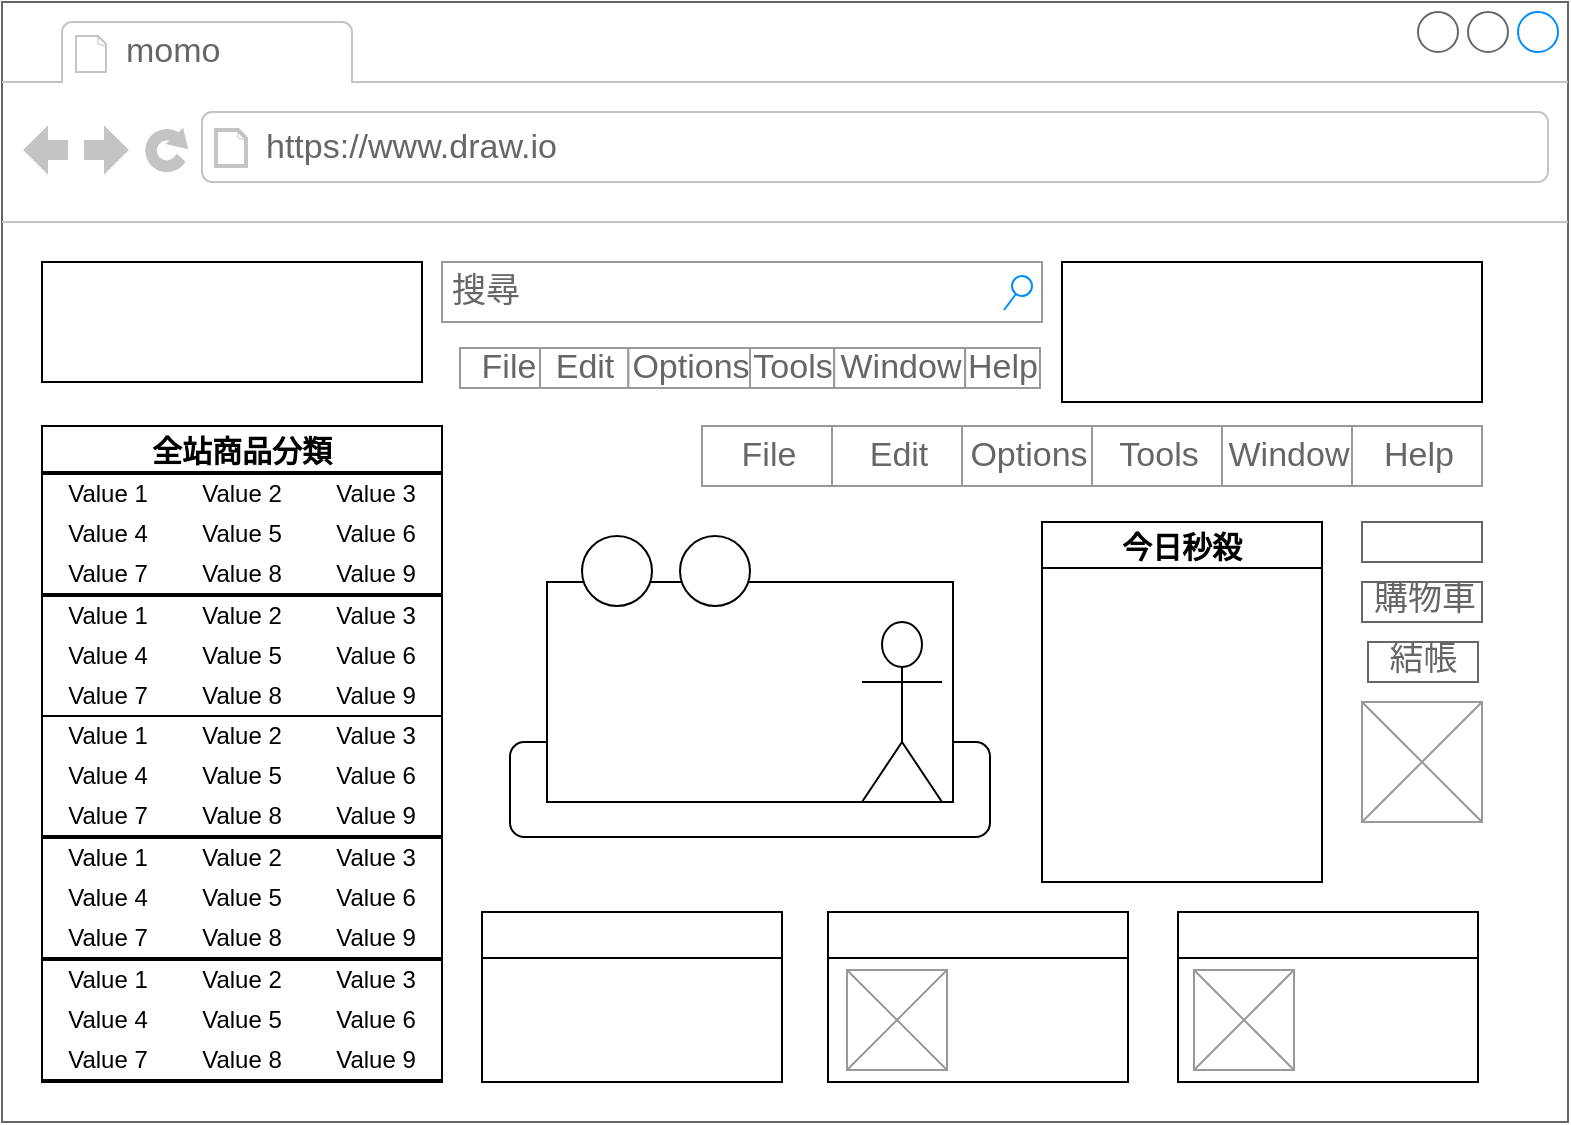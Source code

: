 <mxfile>
    <diagram id="hJ0c-v4INaKqg9jSttW8" name="第1頁">
        <mxGraphModel dx="832" dy="563" grid="1" gridSize="10" guides="1" tooltips="1" connect="1" arrows="1" fold="1" page="1" pageScale="1" pageWidth="827" pageHeight="1169" math="0" shadow="0">
            <root>
                <mxCell id="0"/>
                <mxCell id="1" parent="0"/>
                <mxCell id="2" value="" style="strokeWidth=1;shadow=0;dashed=0;align=center;html=1;shape=mxgraph.mockup.containers.browserWindow;rSize=0;strokeColor=#666666;strokeColor2=#008cff;strokeColor3=#c4c4c4;mainText=,;recursiveResize=0;" parent="1" vertex="1">
                    <mxGeometry x="22" y="40" width="783" height="560" as="geometry"/>
                </mxCell>
                <mxCell id="3" value="momo" style="strokeWidth=1;shadow=0;dashed=0;align=center;html=1;shape=mxgraph.mockup.containers.anchor;fontSize=17;fontColor=#666666;align=left;" parent="2" vertex="1">
                    <mxGeometry x="60" y="12" width="110" height="26" as="geometry"/>
                </mxCell>
                <mxCell id="4" value="https://www.draw.io" style="strokeWidth=1;shadow=0;dashed=0;align=center;html=1;shape=mxgraph.mockup.containers.anchor;rSize=0;fontSize=17;fontColor=#666666;align=left;" parent="2" vertex="1">
                    <mxGeometry x="130" y="60" width="250" height="26" as="geometry"/>
                </mxCell>
                <mxCell id="12" value="" style="rounded=0;whiteSpace=wrap;html=1;" parent="2" vertex="1">
                    <mxGeometry x="20" y="130" width="190" height="60" as="geometry"/>
                </mxCell>
                <mxCell id="13" value="" style="rounded=0;whiteSpace=wrap;html=1;" parent="2" vertex="1">
                    <mxGeometry x="530" y="130" width="210" height="70" as="geometry"/>
                </mxCell>
                <mxCell id="5" value="" style="strokeWidth=1;shadow=0;dashed=0;align=center;html=1;shape=mxgraph.mockup.forms.rrect;rSize=0;strokeColor=#999999;" parent="2" vertex="1">
                    <mxGeometry x="350" y="212" width="390" height="30" as="geometry"/>
                </mxCell>
                <mxCell id="6" value="File" style="strokeColor=inherit;fillColor=inherit;gradientColor=inherit;strokeWidth=1;shadow=0;dashed=0;align=center;html=1;shape=mxgraph.mockup.forms.rrect;rSize=0;fontSize=17;fontColor=#666666;" parent="5" vertex="1">
                    <mxGeometry width="65" height="30" as="geometry"/>
                </mxCell>
                <mxCell id="7" value="Edit" style="strokeColor=inherit;fillColor=inherit;gradientColor=inherit;strokeWidth=1;shadow=0;dashed=0;align=center;html=1;shape=mxgraph.mockup.forms.rrect;rSize=0;fontSize=17;fontColor=#666666;" parent="5" vertex="1">
                    <mxGeometry x="65" width="65" height="30" as="geometry"/>
                </mxCell>
                <mxCell id="8" value="Options" style="strokeColor=inherit;fillColor=inherit;gradientColor=inherit;strokeWidth=1;shadow=0;dashed=0;align=center;html=1;shape=mxgraph.mockup.forms.rrect;rSize=0;fontSize=17;fontColor=#666666;" parent="5" vertex="1">
                    <mxGeometry x="130" width="65" height="30" as="geometry"/>
                </mxCell>
                <mxCell id="9" value="Tools" style="strokeColor=inherit;fillColor=inherit;gradientColor=inherit;strokeWidth=1;shadow=0;dashed=0;align=center;html=1;shape=mxgraph.mockup.forms.rrect;rSize=0;fontSize=17;fontColor=#666666;" parent="5" vertex="1">
                    <mxGeometry x="195.0" width="65" height="30" as="geometry"/>
                </mxCell>
                <mxCell id="10" value="Window" style="strokeColor=inherit;fillColor=inherit;gradientColor=inherit;strokeWidth=1;shadow=0;dashed=0;align=center;html=1;shape=mxgraph.mockup.forms.rrect;rSize=0;fontSize=17;fontColor=#666666;" parent="5" vertex="1">
                    <mxGeometry x="260" width="65" height="30" as="geometry"/>
                </mxCell>
                <mxCell id="11" value="Help" style="strokeColor=inherit;fillColor=inherit;gradientColor=inherit;strokeWidth=1;shadow=0;dashed=0;align=center;html=1;shape=mxgraph.mockup.forms.rrect;rSize=0;fontSize=17;fontColor=#666666;" parent="5" vertex="1">
                    <mxGeometry x="325" width="65" height="30" as="geometry"/>
                </mxCell>
                <mxCell id="26" value="搜尋" style="strokeWidth=1;shadow=0;dashed=0;align=center;html=1;shape=mxgraph.mockup.forms.searchBox;strokeColor=#999999;mainText=;strokeColor2=#008cff;fontColor=#666666;fontSize=17;align=left;spacingLeft=3;" parent="2" vertex="1">
                    <mxGeometry x="220" y="130" width="300" height="30" as="geometry"/>
                </mxCell>
                <mxCell id="27" value="" style="strokeWidth=1;shadow=0;dashed=0;align=center;html=1;shape=mxgraph.mockup.forms.rrect;rSize=0;strokeColor=#999999;spacing=2;fontSize=3;fillColor=default;" parent="2" vertex="1">
                    <mxGeometry x="229" y="173" width="290" height="20" as="geometry"/>
                </mxCell>
                <mxCell id="28" value="File" style="strokeColor=inherit;fillColor=inherit;gradientColor=inherit;strokeWidth=1;shadow=0;dashed=0;align=center;html=1;shape=mxgraph.mockup.forms.rrect;rSize=0;fontSize=17;fontColor=#666666;" parent="27" vertex="1">
                    <mxGeometry width="48.34" height="20" as="geometry"/>
                </mxCell>
                <mxCell id="29" value="Edit" style="strokeColor=inherit;fillColor=inherit;gradientColor=inherit;strokeWidth=1;shadow=0;dashed=0;align=center;html=1;shape=mxgraph.mockup.forms.rrect;rSize=0;fontSize=17;fontColor=#666666;" parent="27" vertex="1">
                    <mxGeometry x="40" width="44.19" height="20" as="geometry"/>
                </mxCell>
                <mxCell id="30" value="Options" style="strokeColor=inherit;fillColor=inherit;gradientColor=inherit;strokeWidth=1;shadow=0;dashed=0;align=center;html=1;shape=mxgraph.mockup.forms.rrect;rSize=0;fontSize=17;fontColor=#666666;" parent="27" vertex="1">
                    <mxGeometry x="84.194" width="60.806" height="20" as="geometry"/>
                </mxCell>
                <mxCell id="31" value="Tools" style="strokeColor=inherit;fillColor=inherit;gradientColor=inherit;strokeWidth=1;shadow=0;dashed=0;align=center;html=1;shape=mxgraph.mockup.forms.rrect;rSize=0;fontSize=17;fontColor=#666666;" parent="27" vertex="1">
                    <mxGeometry x="145" width="42.097" height="20" as="geometry"/>
                </mxCell>
                <mxCell id="32" value="Window" style="strokeColor=inherit;fillColor=inherit;gradientColor=inherit;strokeWidth=1;shadow=0;dashed=0;align=center;html=1;shape=mxgraph.mockup.forms.rrect;rSize=0;fontSize=17;fontColor=#666666;" parent="27" vertex="1">
                    <mxGeometry x="187.097" width="65.484" height="20" as="geometry"/>
                </mxCell>
                <mxCell id="33" value="Help" style="strokeColor=inherit;fillColor=inherit;gradientColor=inherit;strokeWidth=1;shadow=0;dashed=0;align=center;html=1;shape=mxgraph.mockup.forms.rrect;rSize=0;fontSize=17;fontColor=#666666;" parent="27" vertex="1">
                    <mxGeometry x="252.581" width="37.419" height="20" as="geometry"/>
                </mxCell>
                <mxCell id="37" value="全站商品分類" style="swimlane;strokeWidth=1;fontSize=15;fillColor=default;startSize=23;" parent="2" vertex="1">
                    <mxGeometry x="20" y="212" width="200" height="328" as="geometry"/>
                </mxCell>
                <mxCell id="122" value="" style="shape=table;html=1;whiteSpace=wrap;startSize=0;container=1;collapsible=0;childLayout=tableLayout;columnLines=0;rowLines=0;fontSize=15;" parent="37" vertex="1">
                    <mxGeometry y="85" width="200" height="60" as="geometry"/>
                </mxCell>
                <mxCell id="123" value="" style="shape=tableRow;horizontal=0;startSize=0;swimlaneHead=0;swimlaneBody=0;top=0;left=0;bottom=0;right=0;collapsible=0;dropTarget=0;fillColor=none;points=[[0,0.5],[1,0.5]];portConstraint=eastwest;fontSize=15;" parent="122" vertex="1">
                    <mxGeometry width="200" height="20" as="geometry"/>
                </mxCell>
                <mxCell id="124" value="Value 1" style="shape=partialRectangle;html=1;whiteSpace=wrap;connectable=0;fillColor=none;top=0;left=0;bottom=0;right=0;overflow=hidden;fontSize=12;" parent="123" vertex="1">
                    <mxGeometry width="66" height="20" as="geometry">
                        <mxRectangle width="66" height="20" as="alternateBounds"/>
                    </mxGeometry>
                </mxCell>
                <mxCell id="125" value="Value 2" style="shape=partialRectangle;html=1;whiteSpace=wrap;connectable=0;fillColor=none;top=0;left=0;bottom=0;right=0;overflow=hidden;fontSize=12;" parent="123" vertex="1">
                    <mxGeometry x="66" width="68" height="20" as="geometry">
                        <mxRectangle width="68" height="20" as="alternateBounds"/>
                    </mxGeometry>
                </mxCell>
                <mxCell id="126" value="Value 3" style="shape=partialRectangle;html=1;whiteSpace=wrap;connectable=0;fillColor=none;top=0;left=0;bottom=0;right=0;overflow=hidden;fontSize=12;" parent="123" vertex="1">
                    <mxGeometry x="134" width="66" height="20" as="geometry">
                        <mxRectangle width="66" height="20" as="alternateBounds"/>
                    </mxGeometry>
                </mxCell>
                <mxCell id="127" value="" style="shape=tableRow;horizontal=0;startSize=0;swimlaneHead=0;swimlaneBody=0;top=0;left=0;bottom=0;right=0;collapsible=0;dropTarget=0;fillColor=none;points=[[0,0.5],[1,0.5]];portConstraint=eastwest;fontSize=15;" parent="122" vertex="1">
                    <mxGeometry y="20" width="200" height="20" as="geometry"/>
                </mxCell>
                <mxCell id="128" value="Value 4" style="shape=partialRectangle;html=1;whiteSpace=wrap;connectable=0;fillColor=none;top=0;left=0;bottom=0;right=0;overflow=hidden;fontSize=12;" parent="127" vertex="1">
                    <mxGeometry width="66" height="20" as="geometry">
                        <mxRectangle width="66" height="20" as="alternateBounds"/>
                    </mxGeometry>
                </mxCell>
                <mxCell id="129" value="Value 5" style="shape=partialRectangle;html=1;whiteSpace=wrap;connectable=0;fillColor=none;top=0;left=0;bottom=0;right=0;overflow=hidden;fontSize=12;" parent="127" vertex="1">
                    <mxGeometry x="66" width="68" height="20" as="geometry">
                        <mxRectangle width="68" height="20" as="alternateBounds"/>
                    </mxGeometry>
                </mxCell>
                <mxCell id="130" value="Value 6" style="shape=partialRectangle;html=1;whiteSpace=wrap;connectable=0;fillColor=none;top=0;left=0;bottom=0;right=0;overflow=hidden;fontSize=12;" parent="127" vertex="1">
                    <mxGeometry x="134" width="66" height="20" as="geometry">
                        <mxRectangle width="66" height="20" as="alternateBounds"/>
                    </mxGeometry>
                </mxCell>
                <mxCell id="131" value="" style="shape=tableRow;horizontal=0;startSize=0;swimlaneHead=0;swimlaneBody=0;top=0;left=0;bottom=0;right=0;collapsible=0;dropTarget=0;fillColor=none;points=[[0,0.5],[1,0.5]];portConstraint=eastwest;fontSize=15;" parent="122" vertex="1">
                    <mxGeometry y="40" width="200" height="20" as="geometry"/>
                </mxCell>
                <mxCell id="132" value="Value 7" style="shape=partialRectangle;html=1;whiteSpace=wrap;connectable=0;fillColor=none;top=0;left=0;bottom=0;right=0;overflow=hidden;fontSize=12;" parent="131" vertex="1">
                    <mxGeometry width="66" height="20" as="geometry">
                        <mxRectangle width="66" height="20" as="alternateBounds"/>
                    </mxGeometry>
                </mxCell>
                <mxCell id="133" value="Value 8" style="shape=partialRectangle;html=1;whiteSpace=wrap;connectable=0;fillColor=none;top=0;left=0;bottom=0;right=0;overflow=hidden;fontSize=12;" parent="131" vertex="1">
                    <mxGeometry x="66" width="68" height="20" as="geometry">
                        <mxRectangle width="68" height="20" as="alternateBounds"/>
                    </mxGeometry>
                </mxCell>
                <mxCell id="134" value="Value 9" style="shape=partialRectangle;html=1;whiteSpace=wrap;connectable=0;fillColor=none;top=0;left=0;bottom=0;right=0;overflow=hidden;fontSize=12;" parent="131" vertex="1">
                    <mxGeometry x="134" width="66" height="20" as="geometry">
                        <mxRectangle width="66" height="20" as="alternateBounds"/>
                    </mxGeometry>
                </mxCell>
                <mxCell id="135" value="" style="shape=table;html=1;whiteSpace=wrap;startSize=0;container=1;collapsible=0;childLayout=tableLayout;columnLines=0;rowLines=0;fontSize=15;" parent="37" vertex="1">
                    <mxGeometry y="145" width="200" height="60" as="geometry"/>
                </mxCell>
                <mxCell id="136" value="" style="shape=tableRow;horizontal=0;startSize=0;swimlaneHead=0;swimlaneBody=0;top=0;left=0;bottom=0;right=0;collapsible=0;dropTarget=0;fillColor=none;points=[[0,0.5],[1,0.5]];portConstraint=eastwest;fontSize=15;" parent="135" vertex="1">
                    <mxGeometry width="200" height="20" as="geometry"/>
                </mxCell>
                <mxCell id="137" value="Value 1" style="shape=partialRectangle;html=1;whiteSpace=wrap;connectable=0;fillColor=none;top=0;left=0;bottom=0;right=0;overflow=hidden;fontSize=12;" parent="136" vertex="1">
                    <mxGeometry width="66" height="20" as="geometry">
                        <mxRectangle width="66" height="20" as="alternateBounds"/>
                    </mxGeometry>
                </mxCell>
                <mxCell id="138" value="Value 2" style="shape=partialRectangle;html=1;whiteSpace=wrap;connectable=0;fillColor=none;top=0;left=0;bottom=0;right=0;overflow=hidden;fontSize=12;" parent="136" vertex="1">
                    <mxGeometry x="66" width="68" height="20" as="geometry">
                        <mxRectangle width="68" height="20" as="alternateBounds"/>
                    </mxGeometry>
                </mxCell>
                <mxCell id="139" value="Value 3" style="shape=partialRectangle;html=1;whiteSpace=wrap;connectable=0;fillColor=none;top=0;left=0;bottom=0;right=0;overflow=hidden;fontSize=12;" parent="136" vertex="1">
                    <mxGeometry x="134" width="66" height="20" as="geometry">
                        <mxRectangle width="66" height="20" as="alternateBounds"/>
                    </mxGeometry>
                </mxCell>
                <mxCell id="140" value="" style="shape=tableRow;horizontal=0;startSize=0;swimlaneHead=0;swimlaneBody=0;top=0;left=0;bottom=0;right=0;collapsible=0;dropTarget=0;fillColor=none;points=[[0,0.5],[1,0.5]];portConstraint=eastwest;fontSize=15;" parent="135" vertex="1">
                    <mxGeometry y="20" width="200" height="20" as="geometry"/>
                </mxCell>
                <mxCell id="141" value="Value 4" style="shape=partialRectangle;html=1;whiteSpace=wrap;connectable=0;fillColor=none;top=0;left=0;bottom=0;right=0;overflow=hidden;fontSize=12;" parent="140" vertex="1">
                    <mxGeometry width="66" height="20" as="geometry">
                        <mxRectangle width="66" height="20" as="alternateBounds"/>
                    </mxGeometry>
                </mxCell>
                <mxCell id="142" value="Value 5" style="shape=partialRectangle;html=1;whiteSpace=wrap;connectable=0;fillColor=none;top=0;left=0;bottom=0;right=0;overflow=hidden;fontSize=12;" parent="140" vertex="1">
                    <mxGeometry x="66" width="68" height="20" as="geometry">
                        <mxRectangle width="68" height="20" as="alternateBounds"/>
                    </mxGeometry>
                </mxCell>
                <mxCell id="143" value="Value 6" style="shape=partialRectangle;html=1;whiteSpace=wrap;connectable=0;fillColor=none;top=0;left=0;bottom=0;right=0;overflow=hidden;fontSize=12;" parent="140" vertex="1">
                    <mxGeometry x="134" width="66" height="20" as="geometry">
                        <mxRectangle width="66" height="20" as="alternateBounds"/>
                    </mxGeometry>
                </mxCell>
                <mxCell id="144" value="" style="shape=tableRow;horizontal=0;startSize=0;swimlaneHead=0;swimlaneBody=0;top=0;left=0;bottom=0;right=0;collapsible=0;dropTarget=0;fillColor=none;points=[[0,0.5],[1,0.5]];portConstraint=eastwest;fontSize=15;" parent="135" vertex="1">
                    <mxGeometry y="40" width="200" height="20" as="geometry"/>
                </mxCell>
                <mxCell id="145" value="Value 7" style="shape=partialRectangle;html=1;whiteSpace=wrap;connectable=0;fillColor=none;top=0;left=0;bottom=0;right=0;overflow=hidden;fontSize=12;" parent="144" vertex="1">
                    <mxGeometry width="66" height="20" as="geometry">
                        <mxRectangle width="66" height="20" as="alternateBounds"/>
                    </mxGeometry>
                </mxCell>
                <mxCell id="146" value="Value 8" style="shape=partialRectangle;html=1;whiteSpace=wrap;connectable=0;fillColor=none;top=0;left=0;bottom=0;right=0;overflow=hidden;fontSize=12;" parent="144" vertex="1">
                    <mxGeometry x="66" width="68" height="20" as="geometry">
                        <mxRectangle width="68" height="20" as="alternateBounds"/>
                    </mxGeometry>
                </mxCell>
                <mxCell id="147" value="Value 9" style="shape=partialRectangle;html=1;whiteSpace=wrap;connectable=0;fillColor=none;top=0;left=0;bottom=0;right=0;overflow=hidden;fontSize=12;" parent="144" vertex="1">
                    <mxGeometry x="134" width="66" height="20" as="geometry">
                        <mxRectangle width="66" height="20" as="alternateBounds"/>
                    </mxGeometry>
                </mxCell>
                <mxCell id="148" value="" style="shape=table;html=1;whiteSpace=wrap;startSize=0;container=1;collapsible=0;childLayout=tableLayout;columnLines=0;rowLines=0;fontSize=15;" parent="37" vertex="1">
                    <mxGeometry y="206" width="200" height="60" as="geometry"/>
                </mxCell>
                <mxCell id="149" value="" style="shape=tableRow;horizontal=0;startSize=0;swimlaneHead=0;swimlaneBody=0;top=0;left=0;bottom=0;right=0;collapsible=0;dropTarget=0;fillColor=none;points=[[0,0.5],[1,0.5]];portConstraint=eastwest;fontSize=15;" parent="148" vertex="1">
                    <mxGeometry width="200" height="20" as="geometry"/>
                </mxCell>
                <mxCell id="150" value="Value 1" style="shape=partialRectangle;html=1;whiteSpace=wrap;connectable=0;fillColor=none;top=0;left=0;bottom=0;right=0;overflow=hidden;fontSize=12;" parent="149" vertex="1">
                    <mxGeometry width="66" height="20" as="geometry">
                        <mxRectangle width="66" height="20" as="alternateBounds"/>
                    </mxGeometry>
                </mxCell>
                <mxCell id="151" value="Value 2" style="shape=partialRectangle;html=1;whiteSpace=wrap;connectable=0;fillColor=none;top=0;left=0;bottom=0;right=0;overflow=hidden;fontSize=12;" parent="149" vertex="1">
                    <mxGeometry x="66" width="68" height="20" as="geometry">
                        <mxRectangle width="68" height="20" as="alternateBounds"/>
                    </mxGeometry>
                </mxCell>
                <mxCell id="152" value="Value 3" style="shape=partialRectangle;html=1;whiteSpace=wrap;connectable=0;fillColor=none;top=0;left=0;bottom=0;right=0;overflow=hidden;fontSize=12;" parent="149" vertex="1">
                    <mxGeometry x="134" width="66" height="20" as="geometry">
                        <mxRectangle width="66" height="20" as="alternateBounds"/>
                    </mxGeometry>
                </mxCell>
                <mxCell id="153" value="" style="shape=tableRow;horizontal=0;startSize=0;swimlaneHead=0;swimlaneBody=0;top=0;left=0;bottom=0;right=0;collapsible=0;dropTarget=0;fillColor=none;points=[[0,0.5],[1,0.5]];portConstraint=eastwest;fontSize=15;" parent="148" vertex="1">
                    <mxGeometry y="20" width="200" height="20" as="geometry"/>
                </mxCell>
                <mxCell id="154" value="Value 4" style="shape=partialRectangle;html=1;whiteSpace=wrap;connectable=0;fillColor=none;top=0;left=0;bottom=0;right=0;overflow=hidden;fontSize=12;" parent="153" vertex="1">
                    <mxGeometry width="66" height="20" as="geometry">
                        <mxRectangle width="66" height="20" as="alternateBounds"/>
                    </mxGeometry>
                </mxCell>
                <mxCell id="155" value="Value 5" style="shape=partialRectangle;html=1;whiteSpace=wrap;connectable=0;fillColor=none;top=0;left=0;bottom=0;right=0;overflow=hidden;fontSize=12;" parent="153" vertex="1">
                    <mxGeometry x="66" width="68" height="20" as="geometry">
                        <mxRectangle width="68" height="20" as="alternateBounds"/>
                    </mxGeometry>
                </mxCell>
                <mxCell id="156" value="Value 6" style="shape=partialRectangle;html=1;whiteSpace=wrap;connectable=0;fillColor=none;top=0;left=0;bottom=0;right=0;overflow=hidden;fontSize=12;" parent="153" vertex="1">
                    <mxGeometry x="134" width="66" height="20" as="geometry">
                        <mxRectangle width="66" height="20" as="alternateBounds"/>
                    </mxGeometry>
                </mxCell>
                <mxCell id="157" value="" style="shape=tableRow;horizontal=0;startSize=0;swimlaneHead=0;swimlaneBody=0;top=0;left=0;bottom=0;right=0;collapsible=0;dropTarget=0;fillColor=none;points=[[0,0.5],[1,0.5]];portConstraint=eastwest;fontSize=15;" parent="148" vertex="1">
                    <mxGeometry y="40" width="200" height="20" as="geometry"/>
                </mxCell>
                <mxCell id="158" value="Value 7" style="shape=partialRectangle;html=1;whiteSpace=wrap;connectable=0;fillColor=none;top=0;left=0;bottom=0;right=0;overflow=hidden;fontSize=12;" parent="157" vertex="1">
                    <mxGeometry width="66" height="20" as="geometry">
                        <mxRectangle width="66" height="20" as="alternateBounds"/>
                    </mxGeometry>
                </mxCell>
                <mxCell id="159" value="Value 8" style="shape=partialRectangle;html=1;whiteSpace=wrap;connectable=0;fillColor=none;top=0;left=0;bottom=0;right=0;overflow=hidden;fontSize=12;" parent="157" vertex="1">
                    <mxGeometry x="66" width="68" height="20" as="geometry">
                        <mxRectangle width="68" height="20" as="alternateBounds"/>
                    </mxGeometry>
                </mxCell>
                <mxCell id="160" value="Value 9" style="shape=partialRectangle;html=1;whiteSpace=wrap;connectable=0;fillColor=none;top=0;left=0;bottom=0;right=0;overflow=hidden;fontSize=12;" parent="157" vertex="1">
                    <mxGeometry x="134" width="66" height="20" as="geometry">
                        <mxRectangle width="66" height="20" as="alternateBounds"/>
                    </mxGeometry>
                </mxCell>
                <mxCell id="161" value="" style="shape=table;html=1;whiteSpace=wrap;startSize=0;container=1;collapsible=0;childLayout=tableLayout;columnLines=0;rowLines=0;fontSize=15;" parent="37" vertex="1">
                    <mxGeometry y="267" width="200" height="60" as="geometry"/>
                </mxCell>
                <mxCell id="162" value="" style="shape=tableRow;horizontal=0;startSize=0;swimlaneHead=0;swimlaneBody=0;top=0;left=0;bottom=0;right=0;collapsible=0;dropTarget=0;fillColor=none;points=[[0,0.5],[1,0.5]];portConstraint=eastwest;fontSize=15;" parent="161" vertex="1">
                    <mxGeometry width="200" height="20" as="geometry"/>
                </mxCell>
                <mxCell id="163" value="Value 1" style="shape=partialRectangle;html=1;whiteSpace=wrap;connectable=0;fillColor=none;top=0;left=0;bottom=0;right=0;overflow=hidden;fontSize=12;" parent="162" vertex="1">
                    <mxGeometry width="66" height="20" as="geometry">
                        <mxRectangle width="66" height="20" as="alternateBounds"/>
                    </mxGeometry>
                </mxCell>
                <mxCell id="164" value="Value 2" style="shape=partialRectangle;html=1;whiteSpace=wrap;connectable=0;fillColor=none;top=0;left=0;bottom=0;right=0;overflow=hidden;fontSize=12;" parent="162" vertex="1">
                    <mxGeometry x="66" width="68" height="20" as="geometry">
                        <mxRectangle width="68" height="20" as="alternateBounds"/>
                    </mxGeometry>
                </mxCell>
                <mxCell id="165" value="Value 3" style="shape=partialRectangle;html=1;whiteSpace=wrap;connectable=0;fillColor=none;top=0;left=0;bottom=0;right=0;overflow=hidden;fontSize=12;" parent="162" vertex="1">
                    <mxGeometry x="134" width="66" height="20" as="geometry">
                        <mxRectangle width="66" height="20" as="alternateBounds"/>
                    </mxGeometry>
                </mxCell>
                <mxCell id="166" value="" style="shape=tableRow;horizontal=0;startSize=0;swimlaneHead=0;swimlaneBody=0;top=0;left=0;bottom=0;right=0;collapsible=0;dropTarget=0;fillColor=none;points=[[0,0.5],[1,0.5]];portConstraint=eastwest;fontSize=15;" parent="161" vertex="1">
                    <mxGeometry y="20" width="200" height="20" as="geometry"/>
                </mxCell>
                <mxCell id="167" value="Value 4" style="shape=partialRectangle;html=1;whiteSpace=wrap;connectable=0;fillColor=none;top=0;left=0;bottom=0;right=0;overflow=hidden;fontSize=12;" parent="166" vertex="1">
                    <mxGeometry width="66" height="20" as="geometry">
                        <mxRectangle width="66" height="20" as="alternateBounds"/>
                    </mxGeometry>
                </mxCell>
                <mxCell id="168" value="Value 5" style="shape=partialRectangle;html=1;whiteSpace=wrap;connectable=0;fillColor=none;top=0;left=0;bottom=0;right=0;overflow=hidden;fontSize=12;" parent="166" vertex="1">
                    <mxGeometry x="66" width="68" height="20" as="geometry">
                        <mxRectangle width="68" height="20" as="alternateBounds"/>
                    </mxGeometry>
                </mxCell>
                <mxCell id="169" value="Value 6" style="shape=partialRectangle;html=1;whiteSpace=wrap;connectable=0;fillColor=none;top=0;left=0;bottom=0;right=0;overflow=hidden;fontSize=12;" parent="166" vertex="1">
                    <mxGeometry x="134" width="66" height="20" as="geometry">
                        <mxRectangle width="66" height="20" as="alternateBounds"/>
                    </mxGeometry>
                </mxCell>
                <mxCell id="170" value="" style="shape=tableRow;horizontal=0;startSize=0;swimlaneHead=0;swimlaneBody=0;top=0;left=0;bottom=0;right=0;collapsible=0;dropTarget=0;fillColor=none;points=[[0,0.5],[1,0.5]];portConstraint=eastwest;fontSize=15;" parent="161" vertex="1">
                    <mxGeometry y="40" width="200" height="20" as="geometry"/>
                </mxCell>
                <mxCell id="171" value="Value 7" style="shape=partialRectangle;html=1;whiteSpace=wrap;connectable=0;fillColor=none;top=0;left=0;bottom=0;right=0;overflow=hidden;fontSize=12;" parent="170" vertex="1">
                    <mxGeometry width="66" height="20" as="geometry">
                        <mxRectangle width="66" height="20" as="alternateBounds"/>
                    </mxGeometry>
                </mxCell>
                <mxCell id="172" value="Value 8" style="shape=partialRectangle;html=1;whiteSpace=wrap;connectable=0;fillColor=none;top=0;left=0;bottom=0;right=0;overflow=hidden;fontSize=12;" parent="170" vertex="1">
                    <mxGeometry x="66" width="68" height="20" as="geometry">
                        <mxRectangle width="68" height="20" as="alternateBounds"/>
                    </mxGeometry>
                </mxCell>
                <mxCell id="173" value="Value 9" style="shape=partialRectangle;html=1;whiteSpace=wrap;connectable=0;fillColor=none;top=0;left=0;bottom=0;right=0;overflow=hidden;fontSize=12;" parent="170" vertex="1">
                    <mxGeometry x="134" width="66" height="20" as="geometry">
                        <mxRectangle width="66" height="20" as="alternateBounds"/>
                    </mxGeometry>
                </mxCell>
                <mxCell id="49" value="" style="verticalLabelPosition=bottom;shadow=0;dashed=0;align=center;html=1;verticalAlign=top;strokeWidth=1;shape=mxgraph.mockup.graphics.simpleIcon;strokeColor=#999999;fontSize=3;fillColor=default;" parent="2" vertex="1">
                    <mxGeometry x="680" y="350" width="60" height="60" as="geometry"/>
                </mxCell>
                <mxCell id="51" value="" style="strokeWidth=1;shadow=0;dashed=0;align=center;html=1;shape=mxgraph.mockup.text.textBox;fontColor=#666666;align=left;fontSize=17;spacingLeft=4;spacingTop=-3;strokeColor=#666666;mainText=;fillColor=default;" parent="2" vertex="1">
                    <mxGeometry x="680" y="260" width="60" height="20" as="geometry"/>
                </mxCell>
                <mxCell id="81" value="&amp;nbsp;結帳" style="strokeWidth=1;shadow=0;dashed=0;align=center;html=1;shape=mxgraph.mockup.text.textBox;fontColor=#666666;align=left;fontSize=17;spacingLeft=4;spacingTop=-3;strokeColor=#666666;mainText=;fillColor=default;" parent="2" vertex="1">
                    <mxGeometry x="683" y="320" width="55" height="20" as="geometry"/>
                </mxCell>
                <mxCell id="80" value="購物車" style="strokeWidth=1;shadow=0;dashed=0;align=center;html=1;shape=mxgraph.mockup.text.textBox;fontColor=#666666;align=left;fontSize=17;spacingLeft=4;spacingTop=-3;strokeColor=#666666;mainText=;fillColor=default;" parent="2" vertex="1">
                    <mxGeometry x="680" y="290" width="60" height="20" as="geometry"/>
                </mxCell>
                <mxCell id="174" value="今日秒殺" style="swimlane;fontSize=15;" parent="2" vertex="1">
                    <mxGeometry x="520" y="260" width="140" height="180" as="geometry"/>
                </mxCell>
                <mxCell id="175" value="" style="swimlane;whiteSpace=wrap;html=1;fontSize=15;" parent="2" vertex="1">
                    <mxGeometry x="240" y="455" width="150" height="85" as="geometry"/>
                </mxCell>
                <mxCell id="176" value="" style="swimlane;whiteSpace=wrap;html=1;fontSize=15;" parent="2" vertex="1">
                    <mxGeometry x="413" y="455" width="150" height="85" as="geometry"/>
                </mxCell>
                <mxCell id="178" value="" style="verticalLabelPosition=bottom;shadow=0;dashed=0;align=center;html=1;verticalAlign=top;strokeWidth=1;shape=mxgraph.mockup.graphics.simpleIcon;strokeColor=#999999;fontSize=15;" parent="176" vertex="1">
                    <mxGeometry x="9.5" y="29" width="50" height="50" as="geometry"/>
                </mxCell>
                <mxCell id="177" value="" style="swimlane;whiteSpace=wrap;html=1;fontSize=15;startSize=23;" parent="2" vertex="1">
                    <mxGeometry x="588" y="455" width="150" height="85" as="geometry"/>
                </mxCell>
                <mxCell id="190" value="" style="verticalLabelPosition=bottom;shadow=0;dashed=0;align=center;html=1;verticalAlign=top;strokeWidth=1;shape=mxgraph.mockup.graphics.simpleIcon;strokeColor=#999999;fontSize=12;" parent="177" vertex="1">
                    <mxGeometry x="8" y="29" width="50" height="50" as="geometry"/>
                </mxCell>
                <mxCell id="184" value="" style="rounded=1;whiteSpace=wrap;html=1;fontSize=12;" parent="2" vertex="1">
                    <mxGeometry x="254" y="370" width="240" height="47.5" as="geometry"/>
                </mxCell>
                <mxCell id="188" value="" style="rounded=0;whiteSpace=wrap;html=1;fontSize=12;" parent="2" vertex="1">
                    <mxGeometry x="272.5" y="290" width="203" height="110" as="geometry"/>
                </mxCell>
                <mxCell id="187" value="" style="ellipse;whiteSpace=wrap;html=1;aspect=fixed;fontSize=12;" parent="2" vertex="1">
                    <mxGeometry x="290" y="267" width="35" height="35" as="geometry"/>
                </mxCell>
                <mxCell id="189" value="" style="ellipse;whiteSpace=wrap;html=1;aspect=fixed;fontSize=12;" parent="2" vertex="1">
                    <mxGeometry x="339" y="267" width="35" height="35" as="geometry"/>
                </mxCell>
                <mxCell id="194" value="" style="shape=umlActor;verticalLabelPosition=bottom;verticalAlign=top;html=1;outlineConnect=0;fontSize=12;" parent="2" vertex="1">
                    <mxGeometry x="430" y="310" width="40" height="90" as="geometry"/>
                </mxCell>
                <mxCell id="83" value="" style="shape=table;html=1;whiteSpace=wrap;startSize=0;container=1;collapsible=0;childLayout=tableLayout;columnLines=0;rowLines=0;fontSize=15;" parent="1" vertex="1">
                    <mxGeometry x="42" y="276" width="200" height="60" as="geometry"/>
                </mxCell>
                <mxCell id="84" value="" style="shape=tableRow;horizontal=0;startSize=0;swimlaneHead=0;swimlaneBody=0;top=0;left=0;bottom=0;right=0;collapsible=0;dropTarget=0;fillColor=none;points=[[0,0.5],[1,0.5]];portConstraint=eastwest;fontSize=15;" parent="83" vertex="1">
                    <mxGeometry width="200" height="20" as="geometry"/>
                </mxCell>
                <mxCell id="85" value="Value 1" style="shape=partialRectangle;html=1;whiteSpace=wrap;connectable=0;fillColor=none;top=0;left=0;bottom=0;right=0;overflow=hidden;fontSize=12;" parent="84" vertex="1">
                    <mxGeometry width="66" height="20" as="geometry">
                        <mxRectangle width="66" height="20" as="alternateBounds"/>
                    </mxGeometry>
                </mxCell>
                <mxCell id="86" value="Value 2" style="shape=partialRectangle;html=1;whiteSpace=wrap;connectable=0;fillColor=none;top=0;left=0;bottom=0;right=0;overflow=hidden;fontSize=12;" parent="84" vertex="1">
                    <mxGeometry x="66" width="68" height="20" as="geometry">
                        <mxRectangle width="68" height="20" as="alternateBounds"/>
                    </mxGeometry>
                </mxCell>
                <mxCell id="87" value="Value 3" style="shape=partialRectangle;html=1;whiteSpace=wrap;connectable=0;fillColor=none;top=0;left=0;bottom=0;right=0;overflow=hidden;fontSize=12;" parent="84" vertex="1">
                    <mxGeometry x="134" width="66" height="20" as="geometry">
                        <mxRectangle width="66" height="20" as="alternateBounds"/>
                    </mxGeometry>
                </mxCell>
                <mxCell id="88" value="" style="shape=tableRow;horizontal=0;startSize=0;swimlaneHead=0;swimlaneBody=0;top=0;left=0;bottom=0;right=0;collapsible=0;dropTarget=0;fillColor=none;points=[[0,0.5],[1,0.5]];portConstraint=eastwest;fontSize=15;" parent="83" vertex="1">
                    <mxGeometry y="20" width="200" height="20" as="geometry"/>
                </mxCell>
                <mxCell id="89" value="Value 4" style="shape=partialRectangle;html=1;whiteSpace=wrap;connectable=0;fillColor=none;top=0;left=0;bottom=0;right=0;overflow=hidden;fontSize=12;" parent="88" vertex="1">
                    <mxGeometry width="66" height="20" as="geometry">
                        <mxRectangle width="66" height="20" as="alternateBounds"/>
                    </mxGeometry>
                </mxCell>
                <mxCell id="90" value="Value 5" style="shape=partialRectangle;html=1;whiteSpace=wrap;connectable=0;fillColor=none;top=0;left=0;bottom=0;right=0;overflow=hidden;fontSize=12;" parent="88" vertex="1">
                    <mxGeometry x="66" width="68" height="20" as="geometry">
                        <mxRectangle width="68" height="20" as="alternateBounds"/>
                    </mxGeometry>
                </mxCell>
                <mxCell id="91" value="Value 6" style="shape=partialRectangle;html=1;whiteSpace=wrap;connectable=0;fillColor=none;top=0;left=0;bottom=0;right=0;overflow=hidden;fontSize=12;" parent="88" vertex="1">
                    <mxGeometry x="134" width="66" height="20" as="geometry">
                        <mxRectangle width="66" height="20" as="alternateBounds"/>
                    </mxGeometry>
                </mxCell>
                <mxCell id="92" value="" style="shape=tableRow;horizontal=0;startSize=0;swimlaneHead=0;swimlaneBody=0;top=0;left=0;bottom=0;right=0;collapsible=0;dropTarget=0;fillColor=none;points=[[0,0.5],[1,0.5]];portConstraint=eastwest;fontSize=15;" parent="83" vertex="1">
                    <mxGeometry y="40" width="200" height="20" as="geometry"/>
                </mxCell>
                <mxCell id="93" value="Value 7" style="shape=partialRectangle;html=1;whiteSpace=wrap;connectable=0;fillColor=none;top=0;left=0;bottom=0;right=0;overflow=hidden;fontSize=12;" parent="92" vertex="1">
                    <mxGeometry width="66" height="20" as="geometry">
                        <mxRectangle width="66" height="20" as="alternateBounds"/>
                    </mxGeometry>
                </mxCell>
                <mxCell id="94" value="Value 8" style="shape=partialRectangle;html=1;whiteSpace=wrap;connectable=0;fillColor=none;top=0;left=0;bottom=0;right=0;overflow=hidden;fontSize=12;" parent="92" vertex="1">
                    <mxGeometry x="66" width="68" height="20" as="geometry">
                        <mxRectangle width="68" height="20" as="alternateBounds"/>
                    </mxGeometry>
                </mxCell>
                <mxCell id="95" value="Value 9" style="shape=partialRectangle;html=1;whiteSpace=wrap;connectable=0;fillColor=none;top=0;left=0;bottom=0;right=0;overflow=hidden;fontSize=12;" parent="92" vertex="1">
                    <mxGeometry x="134" width="66" height="20" as="geometry">
                        <mxRectangle width="66" height="20" as="alternateBounds"/>
                    </mxGeometry>
                </mxCell>
            </root>
        </mxGraphModel>
    </diagram>
</mxfile>